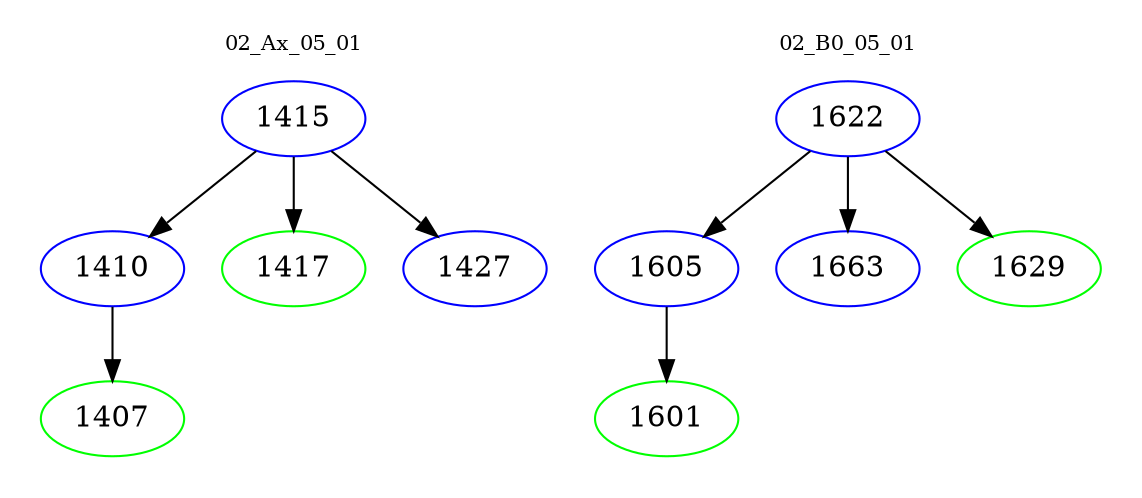 digraph{
subgraph cluster_0 {
color = white
label = "02_Ax_05_01";
fontsize=10;
T0_1415 [label="1415", color="blue"]
T0_1415 -> T0_1410 [color="black"]
T0_1410 [label="1410", color="blue"]
T0_1410 -> T0_1407 [color="black"]
T0_1407 [label="1407", color="green"]
T0_1415 -> T0_1417 [color="black"]
T0_1417 [label="1417", color="green"]
T0_1415 -> T0_1427 [color="black"]
T0_1427 [label="1427", color="blue"]
}
subgraph cluster_1 {
color = white
label = "02_B0_05_01";
fontsize=10;
T1_1622 [label="1622", color="blue"]
T1_1622 -> T1_1605 [color="black"]
T1_1605 [label="1605", color="blue"]
T1_1605 -> T1_1601 [color="black"]
T1_1601 [label="1601", color="green"]
T1_1622 -> T1_1663 [color="black"]
T1_1663 [label="1663", color="blue"]
T1_1622 -> T1_1629 [color="black"]
T1_1629 [label="1629", color="green"]
}
}

